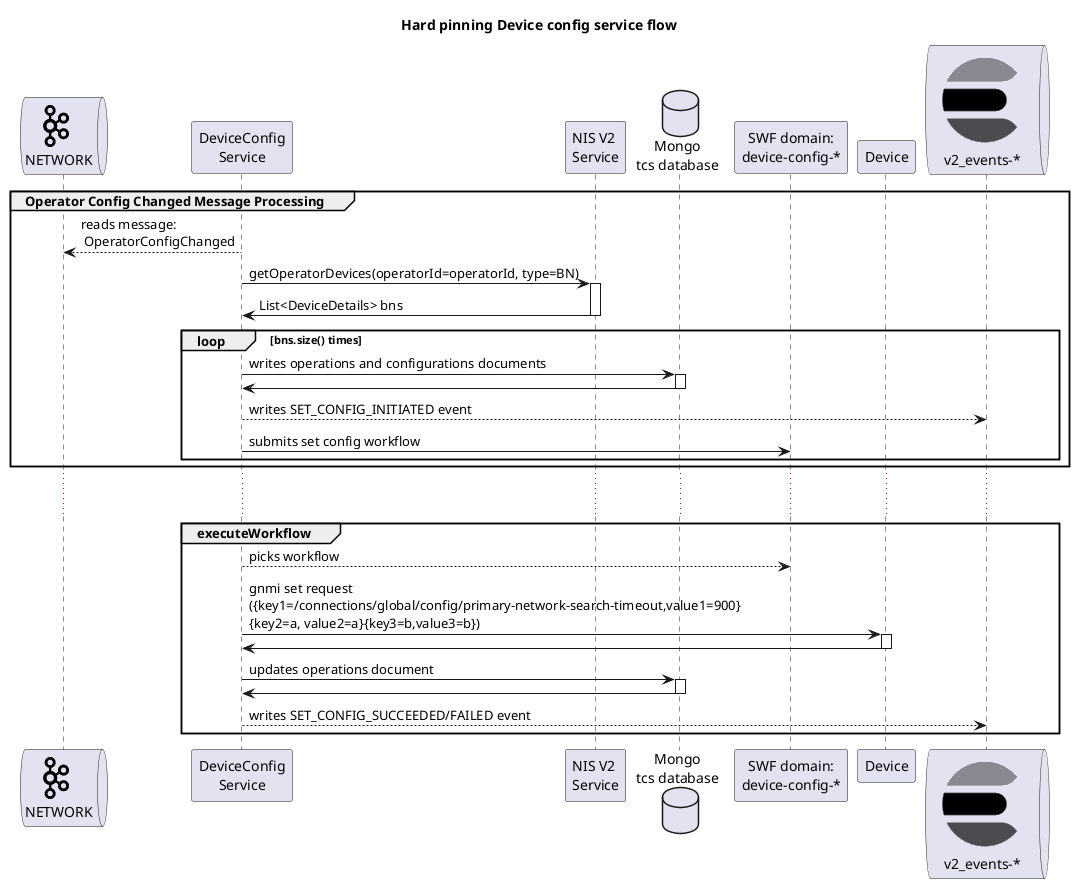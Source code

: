 @startuml
!include <cloudinsight/kafka>
!include <elastic/elasticsearch/elasticsearch>

title Hard pinning Device config service flow

queue "<$kafka> \nNETWORK" as kafka
participant "DeviceConfig\nService" as dcs
participant "NIS V2 \nService" as nis
database "Mongo\ntcs database" as db
participant "SWF domain:\ndevice-config-*" as swf
participant "Device" as device
queue "<$elasticsearch> \nv2_events-*" as event

group Operator Config Changed Message Processing
	kafka <-- dcs : reads message:\n OperatorConfigChanged
	dcs -> nis ++ : getOperatorDevices(operatorId=operatorId, type=BN)
	nis -> dcs --: List<DeviceDetails> bns
	loop bns.size() times
		dcs -> db ++: writes operations and configurations documents
		db -> dcs --
		dcs --> event: writes SET_CONFIG_INITIATED event
	    dcs -> swf : submits set config workflow
	end
end

... ...
group executeWorkflow
	swf <-- dcs : picks workflow
	dcs -> device ++ : gnmi set request\n({key1=/connections/global/config/primary-network-search-timeout,value1=900}\n{key2=a, value2=a}{key3=b,value3=b})
	device -> dcs --
	dcs -> db ++: updates operations document
	db -> dcs --
	dcs --> event: writes SET_CONFIG_SUCCEEDED/FAILED event
end
@enduml